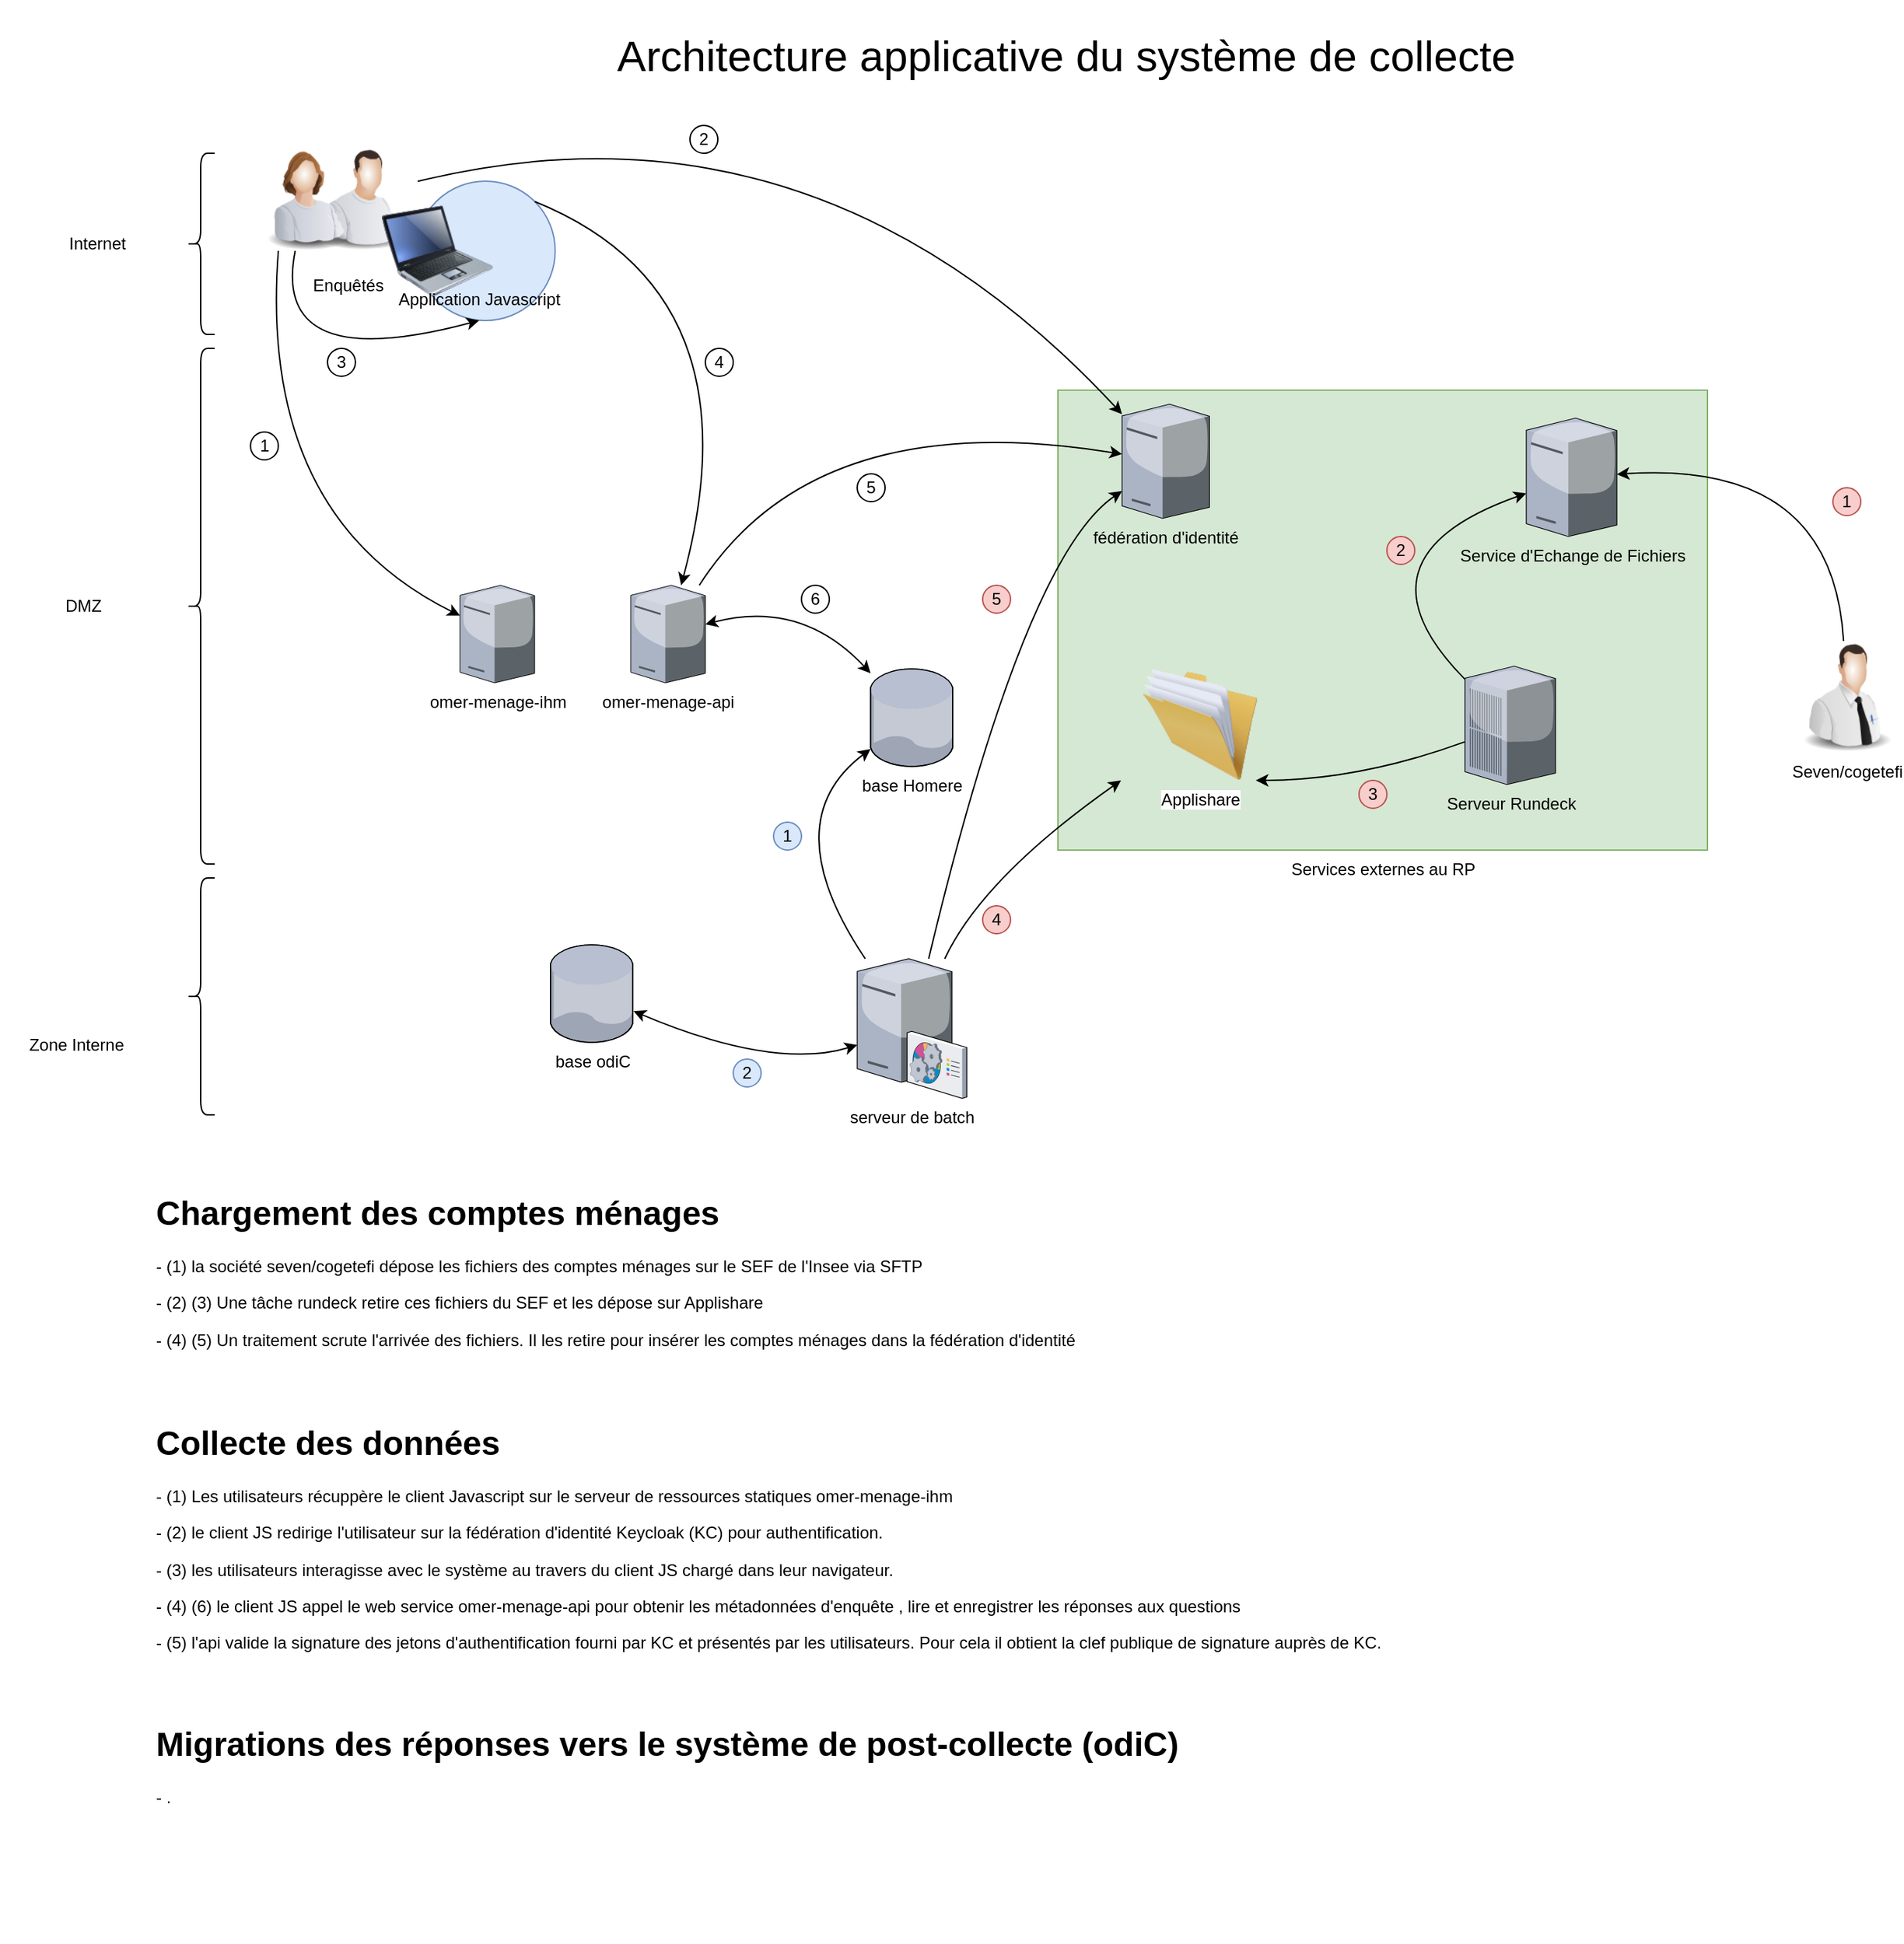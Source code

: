 <mxfile version="24.4.4" type="github">
  <diagram name="Page-1" id="B9jVK3V53PdYb-HJFb9O">
    <mxGraphModel dx="1654" dy="1581" grid="1" gridSize="10" guides="1" tooltips="1" connect="1" arrows="1" fold="1" page="1" pageScale="1" pageWidth="827" pageHeight="1169" math="0" shadow="0">
      <root>
        <mxCell id="0" />
        <mxCell id="1" parent="0" />
        <mxCell id="7z7TJ7-RLRAt2_LsNbH--7" value="base Homere" style="verticalLabelPosition=bottom;sketch=0;aspect=fixed;html=1;verticalAlign=top;strokeColor=none;align=center;outlineConnect=0;shape=mxgraph.citrix.database;" vertex="1" parent="1">
          <mxGeometry x="309.58" y="350" width="59.5" height="70" as="geometry" />
        </mxCell>
        <mxCell id="7z7TJ7-RLRAt2_LsNbH--13" value="" style="group" vertex="1" connectable="0" parent="1">
          <mxGeometry x="430" y="150" width="540" height="330" as="geometry" />
        </mxCell>
        <mxCell id="7z7TJ7-RLRAt2_LsNbH--12" value="Services externes au RP" style="verticalLabelPosition=bottom;verticalAlign=top;html=1;shape=mxgraph.basic.rect;fillColor2=none;strokeWidth=1;size=20;indent=5;fillColor=#d5e8d4;strokeColor=#82b366;" vertex="1" parent="7z7TJ7-RLRAt2_LsNbH--13">
          <mxGeometry x="14" width="466" height="330" as="geometry" />
        </mxCell>
        <mxCell id="7z7TJ7-RLRAt2_LsNbH--11" value="fédération d&#39;identité" style="verticalLabelPosition=bottom;sketch=0;aspect=fixed;html=1;verticalAlign=top;align=center;outlineConnect=0;shape=mxgraph.citrix.tower_server;fillColor=#fff2cc;strokeColor=#d6b656;" vertex="1" parent="7z7TJ7-RLRAt2_LsNbH--13">
          <mxGeometry x="60.0" y="10" width="62.72" height="82" as="geometry" />
        </mxCell>
        <mxCell id="7z7TJ7-RLRAt2_LsNbH--41" value="Service d&#39;Echange de Fichiers" style="verticalLabelPosition=bottom;sketch=0;aspect=fixed;html=1;verticalAlign=top;strokeColor=none;align=center;outlineConnect=0;shape=mxgraph.citrix.license_server;" vertex="1" parent="7z7TJ7-RLRAt2_LsNbH--13">
          <mxGeometry x="350" y="20" width="65" height="85" as="geometry" />
        </mxCell>
        <mxCell id="7z7TJ7-RLRAt2_LsNbH--14" value="Applishare" style="image;html=1;image=img/lib/clip_art/general/Full_Folder_128x128.png" vertex="1" parent="7z7TJ7-RLRAt2_LsNbH--13">
          <mxGeometry x="36" y="200" width="160" height="80" as="geometry" />
        </mxCell>
        <mxCell id="7z7TJ7-RLRAt2_LsNbH--42" value="Serveur Rundeck" style="verticalLabelPosition=bottom;sketch=0;aspect=fixed;html=1;verticalAlign=top;strokeColor=none;align=center;outlineConnect=0;shape=mxgraph.citrix.pbx_server;" vertex="1" parent="7z7TJ7-RLRAt2_LsNbH--13">
          <mxGeometry x="306" y="198" width="65" height="85" as="geometry" />
        </mxCell>
        <mxCell id="7z7TJ7-RLRAt2_LsNbH--46" value="" style="curved=1;endArrow=classic;html=1;rounded=0;" edge="1" parent="7z7TJ7-RLRAt2_LsNbH--13" source="7z7TJ7-RLRAt2_LsNbH--42" target="7z7TJ7-RLRAt2_LsNbH--41">
          <mxGeometry width="50" height="50" relative="1" as="geometry">
            <mxPoint x="-30" y="210" as="sourcePoint" />
            <mxPoint x="20" y="160" as="targetPoint" />
            <Array as="points">
              <mxPoint x="220" y="120" />
            </Array>
          </mxGeometry>
        </mxCell>
        <mxCell id="7z7TJ7-RLRAt2_LsNbH--45" value="" style="curved=1;endArrow=classic;html=1;rounded=0;entryX=0.75;entryY=1;entryDx=0;entryDy=0;" edge="1" parent="7z7TJ7-RLRAt2_LsNbH--13" source="7z7TJ7-RLRAt2_LsNbH--42" target="7z7TJ7-RLRAt2_LsNbH--14">
          <mxGeometry width="50" height="50" relative="1" as="geometry">
            <mxPoint x="150" y="-110" as="sourcePoint" />
            <mxPoint x="200" y="-160" as="targetPoint" />
            <Array as="points">
              <mxPoint x="230" y="280" />
            </Array>
          </mxGeometry>
        </mxCell>
        <mxCell id="7z7TJ7-RLRAt2_LsNbH--88" value="2" style="ellipse;whiteSpace=wrap;html=1;aspect=fixed;fillColor=#f8cecc;strokeColor=#b85450;" vertex="1" parent="7z7TJ7-RLRAt2_LsNbH--13">
          <mxGeometry x="250" y="105" width="20" height="20" as="geometry" />
        </mxCell>
        <mxCell id="7z7TJ7-RLRAt2_LsNbH--89" value="3" style="ellipse;whiteSpace=wrap;html=1;aspect=fixed;fillColor=#f8cecc;strokeColor=#b85450;" vertex="1" parent="7z7TJ7-RLRAt2_LsNbH--13">
          <mxGeometry x="230" y="280" width="20" height="20" as="geometry" />
        </mxCell>
        <mxCell id="7z7TJ7-RLRAt2_LsNbH--20" value="Seven/cogetefi" style="image;html=1;image=img/lib/clip_art/people/Tech_Man_128x128.png" vertex="1" parent="1">
          <mxGeometry x="970" y="330" width="80" height="80" as="geometry" />
        </mxCell>
        <mxCell id="7z7TJ7-RLRAt2_LsNbH--23" value="" style="group" vertex="1" connectable="0" parent="1">
          <mxGeometry x="-130" width="170.88" height="200" as="geometry" />
        </mxCell>
        <mxCell id="7z7TJ7-RLRAt2_LsNbH--37" value="" style="group" vertex="1" connectable="0" parent="7z7TJ7-RLRAt2_LsNbH--23">
          <mxGeometry x="-54.31" y="-30" width="199.75" height="230" as="geometry" />
        </mxCell>
        <mxCell id="7z7TJ7-RLRAt2_LsNbH--57" value="" style="group" vertex="1" connectable="0" parent="7z7TJ7-RLRAt2_LsNbH--37">
          <mxGeometry x="49" width="224.06" height="130" as="geometry" />
        </mxCell>
        <mxCell id="7z7TJ7-RLRAt2_LsNbH--21" value="" style="group" vertex="1" connectable="0" parent="7z7TJ7-RLRAt2_LsNbH--57">
          <mxGeometry width="160" height="120" as="geometry" />
        </mxCell>
        <mxCell id="7z7TJ7-RLRAt2_LsNbH--19" value="" style="image;html=1;image=img/lib/clip_art/people/Worker_Man_128x128.png" vertex="1" parent="7z7TJ7-RLRAt2_LsNbH--21">
          <mxGeometry x="40" width="80" height="80" as="geometry" />
        </mxCell>
        <mxCell id="7z7TJ7-RLRAt2_LsNbH--18" value="" style="image;html=1;image=img/lib/clip_art/people/Worker_Woman_128x128.png;container=1;" vertex="1" parent="7z7TJ7-RLRAt2_LsNbH--21">
          <mxGeometry width="80" height="80" as="geometry">
            <mxRectangle width="50" height="40" as="alternateBounds" />
          </mxGeometry>
        </mxCell>
        <mxCell id="7z7TJ7-RLRAt2_LsNbH--22" value="Enquêtés" style="text;html=1;align=center;verticalAlign=middle;whiteSpace=wrap;rounded=0;" vertex="1" parent="7z7TJ7-RLRAt2_LsNbH--21">
          <mxGeometry x="40" y="90" width="60" height="30" as="geometry" />
        </mxCell>
        <mxCell id="7z7TJ7-RLRAt2_LsNbH--36" value="" style="group" vertex="1" connectable="0" parent="7z7TJ7-RLRAt2_LsNbH--57">
          <mxGeometry x="94.31" y="30" width="129.75" height="100" as="geometry" />
        </mxCell>
        <mxCell id="7z7TJ7-RLRAt2_LsNbH--33" value="" style="ellipse;whiteSpace=wrap;html=1;aspect=fixed;fillColor=#dae8fc;strokeColor=#6c8ebf;" vertex="1" parent="7z7TJ7-RLRAt2_LsNbH--36">
          <mxGeometry x="24.31" width="100" height="100" as="geometry" />
        </mxCell>
        <mxCell id="7z7TJ7-RLRAt2_LsNbH--31" value="" style="image;html=1;image=img/lib/clip_art/computers/Laptop_128x128.png" vertex="1" parent="7z7TJ7-RLRAt2_LsNbH--36">
          <mxGeometry y="10" width="80" height="80" as="geometry" />
        </mxCell>
        <mxCell id="7z7TJ7-RLRAt2_LsNbH--34" value="Application Javascript" style="text;html=1;align=center;verticalAlign=middle;whiteSpace=wrap;rounded=0;" vertex="1" parent="7z7TJ7-RLRAt2_LsNbH--36">
          <mxGeometry x="9.75" y="70" width="120" height="30" as="geometry" />
        </mxCell>
        <mxCell id="7z7TJ7-RLRAt2_LsNbH--38" value="" style="curved=1;endArrow=classic;html=1;rounded=0;entryX=0.5;entryY=1;entryDx=0;entryDy=0;" edge="1" parent="7z7TJ7-RLRAt2_LsNbH--57" source="7z7TJ7-RLRAt2_LsNbH--18" target="7z7TJ7-RLRAt2_LsNbH--34">
          <mxGeometry width="50" height="50" relative="1" as="geometry">
            <mxPoint x="-115.69" y="180" as="sourcePoint" />
            <mxPoint x="-65.69" y="130" as="targetPoint" />
            <Array as="points">
              <mxPoint x="14.31" y="170" />
            </Array>
          </mxGeometry>
        </mxCell>
        <mxCell id="7z7TJ7-RLRAt2_LsNbH--65" value="3" style="ellipse;whiteSpace=wrap;html=1;aspect=fixed;" vertex="1" parent="7z7TJ7-RLRAt2_LsNbH--37">
          <mxGeometry x="104.31" y="150" width="20" height="20" as="geometry" />
        </mxCell>
        <mxCell id="7z7TJ7-RLRAt2_LsNbH--63" value="1" style="ellipse;whiteSpace=wrap;html=1;aspect=fixed;" vertex="1" parent="7z7TJ7-RLRAt2_LsNbH--37">
          <mxGeometry x="49" y="210" width="20" height="20" as="geometry" />
        </mxCell>
        <mxCell id="7z7TJ7-RLRAt2_LsNbH--24" value="" style="curved=1;endArrow=classic;html=1;rounded=0;enumerate=0;" edge="1" parent="1" source="7z7TJ7-RLRAt2_LsNbH--19" target="7z7TJ7-RLRAt2_LsNbH--11">
          <mxGeometry width="50" height="50" relative="1" as="geometry">
            <mxPoint x="120" y="20" as="sourcePoint" />
            <mxPoint x="300" y="20" as="targetPoint" />
            <Array as="points">
              <mxPoint x="270" y="-70" />
            </Array>
          </mxGeometry>
        </mxCell>
        <mxCell id="7z7TJ7-RLRAt2_LsNbH--25" value="" style="curved=1;endArrow=classic;html=1;rounded=0;startArrow=classic;startFill=1;" edge="1" parent="1" source="7z7TJ7-RLRAt2_LsNbH--7" target="7z7TJ7-RLRAt2_LsNbH--9">
          <mxGeometry width="50" height="50" relative="1" as="geometry">
            <mxPoint x="270" y="470" as="sourcePoint" />
            <mxPoint x="320" y="420" as="targetPoint" />
            <Array as="points">
              <mxPoint x="260" y="300" />
            </Array>
          </mxGeometry>
        </mxCell>
        <mxCell id="7z7TJ7-RLRAt2_LsNbH--26" value="" style="curved=1;endArrow=classic;html=1;rounded=0;startArrow=classic;startFill=1;" edge="1" parent="1" source="7z7TJ7-RLRAt2_LsNbH--29" target="7z7TJ7-RLRAt2_LsNbH--28">
          <mxGeometry width="50" height="50" relative="1" as="geometry">
            <mxPoint x="280" y="498" as="sourcePoint" />
            <mxPoint x="330" y="448" as="targetPoint" />
            <Array as="points">
              <mxPoint x="240" y="638" />
            </Array>
          </mxGeometry>
        </mxCell>
        <mxCell id="7z7TJ7-RLRAt2_LsNbH--28" value="serveur de batch&lt;div&gt;&lt;br&gt;&lt;/div&gt;" style="verticalLabelPosition=bottom;sketch=0;aspect=fixed;html=1;verticalAlign=top;strokeColor=none;align=center;outlineConnect=0;shape=mxgraph.citrix.command_center;" vertex="1" parent="1">
          <mxGeometry x="300" y="558" width="78.65" height="100" as="geometry" />
        </mxCell>
        <mxCell id="7z7TJ7-RLRAt2_LsNbH--29" value="base odiC" style="verticalLabelPosition=bottom;sketch=0;aspect=fixed;html=1;verticalAlign=top;strokeColor=none;align=center;outlineConnect=0;shape=mxgraph.citrix.database;" vertex="1" parent="1">
          <mxGeometry x="80" y="548" width="59.5" height="70" as="geometry" />
        </mxCell>
        <mxCell id="7z7TJ7-RLRAt2_LsNbH--30" value="" style="group" vertex="1" connectable="0" parent="1">
          <mxGeometry x="15" y="290" width="176.04" height="70" as="geometry" />
        </mxCell>
        <mxCell id="7z7TJ7-RLRAt2_LsNbH--9" value="omer-menage-api" style="verticalLabelPosition=bottom;sketch=0;aspect=fixed;html=1;verticalAlign=top;strokeColor=none;align=center;outlineConnect=0;shape=mxgraph.citrix.tower_server;" vertex="1" parent="7z7TJ7-RLRAt2_LsNbH--30">
          <mxGeometry x="122.5" width="53.54" height="70" as="geometry" />
        </mxCell>
        <mxCell id="7z7TJ7-RLRAt2_LsNbH--10" value="omer-menage-ihm" style="verticalLabelPosition=bottom;sketch=0;aspect=fixed;html=1;verticalAlign=top;strokeColor=none;align=center;outlineConnect=0;shape=mxgraph.citrix.tower_server;" vertex="1" parent="7z7TJ7-RLRAt2_LsNbH--30">
          <mxGeometry width="53.54" height="70" as="geometry" />
        </mxCell>
        <mxCell id="7z7TJ7-RLRAt2_LsNbH--32" value="" style="curved=1;endArrow=none;html=1;rounded=0;startArrow=classic;startFill=1;entryX=1;entryY=0;entryDx=0;entryDy=0;endFill=0;enumerate=0;enumerateValue=1;" edge="1" parent="1" source="7z7TJ7-RLRAt2_LsNbH--9" target="7z7TJ7-RLRAt2_LsNbH--33">
          <mxGeometry width="50" height="50" relative="1" as="geometry">
            <mxPoint x="139.5" y="170" as="sourcePoint" />
            <mxPoint x="189.5" y="120" as="targetPoint" />
            <Array as="points">
              <mxPoint x="230" y="80" />
            </Array>
          </mxGeometry>
        </mxCell>
        <mxCell id="7z7TJ7-RLRAt2_LsNbH--39" value="" style="curved=1;endArrow=none;html=1;rounded=0;entryX=0.25;entryY=1;entryDx=0;entryDy=0;startArrow=classic;startFill=1;endFill=0;" edge="1" parent="1" source="7z7TJ7-RLRAt2_LsNbH--10" target="7z7TJ7-RLRAt2_LsNbH--18">
          <mxGeometry width="50" height="50" relative="1" as="geometry">
            <mxPoint x="-120" y="260" as="sourcePoint" />
            <mxPoint x="-70" y="210" as="targetPoint" />
            <Array as="points">
              <mxPoint x="-130" y="240" />
            </Array>
          </mxGeometry>
        </mxCell>
        <mxCell id="7z7TJ7-RLRAt2_LsNbH--43" value="" style="curved=1;endArrow=classic;html=1;rounded=0;" edge="1" parent="1" source="7z7TJ7-RLRAt2_LsNbH--28" target="7z7TJ7-RLRAt2_LsNbH--7">
          <mxGeometry width="50" height="50" relative="1" as="geometry">
            <mxPoint x="480" y="670" as="sourcePoint" />
            <mxPoint x="530" y="620" as="targetPoint" />
            <Array as="points">
              <mxPoint x="240" y="460" />
            </Array>
          </mxGeometry>
        </mxCell>
        <mxCell id="7z7TJ7-RLRAt2_LsNbH--44" value="" style="curved=1;endArrow=classic;html=1;rounded=0;" edge="1" parent="1" source="7z7TJ7-RLRAt2_LsNbH--20" target="7z7TJ7-RLRAt2_LsNbH--41">
          <mxGeometry width="50" height="50" relative="1" as="geometry">
            <mxPoint x="370" y="370" as="sourcePoint" />
            <mxPoint x="420" y="320" as="targetPoint" />
            <Array as="points">
              <mxPoint x="1000" y="200" />
            </Array>
          </mxGeometry>
        </mxCell>
        <mxCell id="7z7TJ7-RLRAt2_LsNbH--47" value="" style="curved=1;endArrow=classic;html=1;rounded=0;" edge="1" parent="1" source="7z7TJ7-RLRAt2_LsNbH--28" target="7z7TJ7-RLRAt2_LsNbH--14">
          <mxGeometry width="50" height="50" relative="1" as="geometry">
            <mxPoint x="450" y="660" as="sourcePoint" />
            <mxPoint x="500" y="610" as="targetPoint" />
            <Array as="points">
              <mxPoint x="390" y="500" />
            </Array>
          </mxGeometry>
        </mxCell>
        <mxCell id="7z7TJ7-RLRAt2_LsNbH--48" value="" style="shape=curlyBracket;whiteSpace=wrap;html=1;rounded=1;labelPosition=left;verticalLabelPosition=middle;align=right;verticalAlign=middle;" vertex="1" parent="1">
          <mxGeometry x="-181" y="-20" width="20" height="130" as="geometry" />
        </mxCell>
        <mxCell id="7z7TJ7-RLRAt2_LsNbH--49" value="" style="shape=curlyBracket;whiteSpace=wrap;html=1;rounded=1;labelPosition=left;verticalLabelPosition=middle;align=right;verticalAlign=middle;" vertex="1" parent="1">
          <mxGeometry x="-181" y="120" width="20" height="370" as="geometry" />
        </mxCell>
        <mxCell id="7z7TJ7-RLRAt2_LsNbH--50" value="" style="shape=curlyBracket;whiteSpace=wrap;html=1;rounded=1;labelPosition=left;verticalLabelPosition=middle;align=right;verticalAlign=middle;" vertex="1" parent="1">
          <mxGeometry x="-181" y="500" width="20" height="170" as="geometry" />
        </mxCell>
        <mxCell id="7z7TJ7-RLRAt2_LsNbH--52" value="Internet" style="text;html=1;align=center;verticalAlign=middle;whiteSpace=wrap;rounded=0;" vertex="1" parent="1">
          <mxGeometry x="-275" y="30" width="60" height="30" as="geometry" />
        </mxCell>
        <mxCell id="7z7TJ7-RLRAt2_LsNbH--54" value="DMZ" style="text;html=1;align=center;verticalAlign=middle;whiteSpace=wrap;rounded=0;" vertex="1" parent="1">
          <mxGeometry x="-285" y="290" width="60" height="30" as="geometry" />
        </mxCell>
        <mxCell id="7z7TJ7-RLRAt2_LsNbH--55" value="Zone Interne" style="text;html=1;align=center;verticalAlign=middle;whiteSpace=wrap;rounded=0;" vertex="1" parent="1">
          <mxGeometry x="-315" y="605" width="110" height="30" as="geometry" />
        </mxCell>
        <mxCell id="7z7TJ7-RLRAt2_LsNbH--56" value="" style="curved=1;endArrow=classic;html=1;rounded=0;" edge="1" parent="1" source="7z7TJ7-RLRAt2_LsNbH--28" target="7z7TJ7-RLRAt2_LsNbH--11">
          <mxGeometry width="50" height="50" relative="1" as="geometry">
            <mxPoint x="560" y="750" as="sourcePoint" />
            <mxPoint x="610" y="700" as="targetPoint" />
            <Array as="points">
              <mxPoint x="420" y="270" />
            </Array>
          </mxGeometry>
        </mxCell>
        <mxCell id="7z7TJ7-RLRAt2_LsNbH--58" value="" style="curved=1;endArrow=classic;html=1;rounded=0;" edge="1" parent="1" source="7z7TJ7-RLRAt2_LsNbH--9" target="7z7TJ7-RLRAt2_LsNbH--11">
          <mxGeometry width="50" height="50" relative="1" as="geometry">
            <mxPoint x="-600" y="410" as="sourcePoint" />
            <mxPoint x="-550" y="360" as="targetPoint" />
            <Array as="points">
              <mxPoint x="270" y="160" />
            </Array>
          </mxGeometry>
        </mxCell>
        <mxCell id="7z7TJ7-RLRAt2_LsNbH--64" value="2" style="ellipse;whiteSpace=wrap;html=1;aspect=fixed;" vertex="1" parent="1">
          <mxGeometry x="180" y="-40" width="20" height="20" as="geometry" />
        </mxCell>
        <mxCell id="7z7TJ7-RLRAt2_LsNbH--79" value="4" style="ellipse;whiteSpace=wrap;html=1;aspect=fixed;" vertex="1" parent="1">
          <mxGeometry x="191.04" y="120" width="20" height="20" as="geometry" />
        </mxCell>
        <mxCell id="7z7TJ7-RLRAt2_LsNbH--80" value="5" style="ellipse;whiteSpace=wrap;html=1;aspect=fixed;" vertex="1" parent="1">
          <mxGeometry x="300" y="210" width="20" height="20" as="geometry" />
        </mxCell>
        <mxCell id="7z7TJ7-RLRAt2_LsNbH--81" value="6" style="ellipse;whiteSpace=wrap;html=1;aspect=fixed;" vertex="1" parent="1">
          <mxGeometry x="260" y="290" width="20" height="20" as="geometry" />
        </mxCell>
        <mxCell id="7z7TJ7-RLRAt2_LsNbH--82" value="1" style="ellipse;whiteSpace=wrap;html=1;aspect=fixed;fillColor=#dae8fc;strokeColor=#6c8ebf;" vertex="1" parent="1">
          <mxGeometry x="240" y="460" width="20" height="20" as="geometry" />
        </mxCell>
        <mxCell id="7z7TJ7-RLRAt2_LsNbH--85" value="2" style="ellipse;whiteSpace=wrap;html=1;aspect=fixed;fillColor=#dae8fc;strokeColor=#6c8ebf;" vertex="1" parent="1">
          <mxGeometry x="211.04" y="630" width="20" height="20" as="geometry" />
        </mxCell>
        <mxCell id="7z7TJ7-RLRAt2_LsNbH--86" value="1" style="ellipse;whiteSpace=wrap;html=1;aspect=fixed;fillColor=#f8cecc;strokeColor=#b85450;" vertex="1" parent="1">
          <mxGeometry x="1000" y="220" width="20" height="20" as="geometry" />
        </mxCell>
        <mxCell id="7z7TJ7-RLRAt2_LsNbH--90" value="4" style="ellipse;whiteSpace=wrap;html=1;aspect=fixed;fillColor=#f8cecc;strokeColor=#b85450;" vertex="1" parent="1">
          <mxGeometry x="390" y="520" width="20" height="20" as="geometry" />
        </mxCell>
        <mxCell id="7z7TJ7-RLRAt2_LsNbH--91" value="5" style="ellipse;whiteSpace=wrap;html=1;aspect=fixed;fillColor=#f8cecc;strokeColor=#b85450;" vertex="1" parent="1">
          <mxGeometry x="390" y="290" width="20" height="20" as="geometry" />
        </mxCell>
        <mxCell id="7z7TJ7-RLRAt2_LsNbH--93" value="&lt;font style=&quot;font-size: 31px;&quot;&gt;Architecture applicative du système de collecte&lt;/font&gt;" style="text;html=1;align=center;verticalAlign=middle;whiteSpace=wrap;rounded=0;" vertex="1" parent="1">
          <mxGeometry x="60" y="-130" width="780" height="80" as="geometry" />
        </mxCell>
        <mxCell id="7z7TJ7-RLRAt2_LsNbH--94" value="&lt;h1 style=&quot;margin-top: 0px;&quot;&gt;Chargement des comptes ménages&lt;/h1&gt;&lt;p&gt;- (1) la société seven/cogetefi dépose les fichiers des comptes ménages sur le SEF de l&#39;Insee via SFTP&lt;/p&gt;&lt;p&gt;- (2) (3) Une tâche rundeck retire ces fichiers du SEF et les dépose sur Applishare&amp;nbsp;&lt;/p&gt;&lt;p&gt;- (4) (5) Un traitement scrute l&#39;arrivée des fichiers. Il les retire pour insérer les comptes ménages dans la fédération d&#39;identité&lt;/p&gt;&lt;p&gt;&lt;br&gt;&lt;/p&gt;" style="text;html=1;whiteSpace=wrap;overflow=hidden;rounded=0;" vertex="1" parent="1">
          <mxGeometry x="-205" y="720" width="1205" height="130" as="geometry" />
        </mxCell>
        <mxCell id="7z7TJ7-RLRAt2_LsNbH--95" value="&lt;h1 style=&quot;margin-top: 0px;&quot;&gt;Collecte des données&lt;/h1&gt;&lt;p&gt;- (1) Les utilisateurs récuppère le client Javascript sur le serveur de ressources statiques omer-menage-ihm&lt;/p&gt;&lt;p&gt;- (2) le client JS redirige l&#39;utilisateur sur la fédération d&#39;identité Keycloak (KC) pour authentification.&lt;/p&gt;&lt;p&gt;- (3) les utilisateurs interagisse avec le système au travers du client JS chargé dans leur navigateur.&lt;/p&gt;&lt;p&gt;- (4) (6) le client JS appel le web service omer-menage-api pour obtenir les métadonnées d&#39;enquête , lire et enregistrer les réponses aux questions&lt;/p&gt;&lt;p&gt;- (5) l&#39;api valide la signature des jetons d&#39;authentification fourni par KC et présentés par les utilisateurs. Pour cela il obtient la clef publique de signature auprès de KC.&lt;/p&gt;&lt;p&gt;&lt;br&gt;&lt;/p&gt;" style="text;html=1;whiteSpace=wrap;overflow=hidden;rounded=0;" vertex="1" parent="1">
          <mxGeometry x="-205" y="885" width="1205" height="190" as="geometry" />
        </mxCell>
        <mxCell id="7z7TJ7-RLRAt2_LsNbH--96" value="&lt;h1 style=&quot;margin-top: 0px;&quot;&gt;Migrations des réponses vers le système de post-collecte (odiC)&lt;/h1&gt;&lt;p&gt;- .&lt;/p&gt;" style="text;html=1;whiteSpace=wrap;overflow=hidden;rounded=0;" vertex="1" parent="1">
          <mxGeometry x="-205" y="1101" width="965" height="160" as="geometry" />
        </mxCell>
      </root>
    </mxGraphModel>
  </diagram>
</mxfile>
